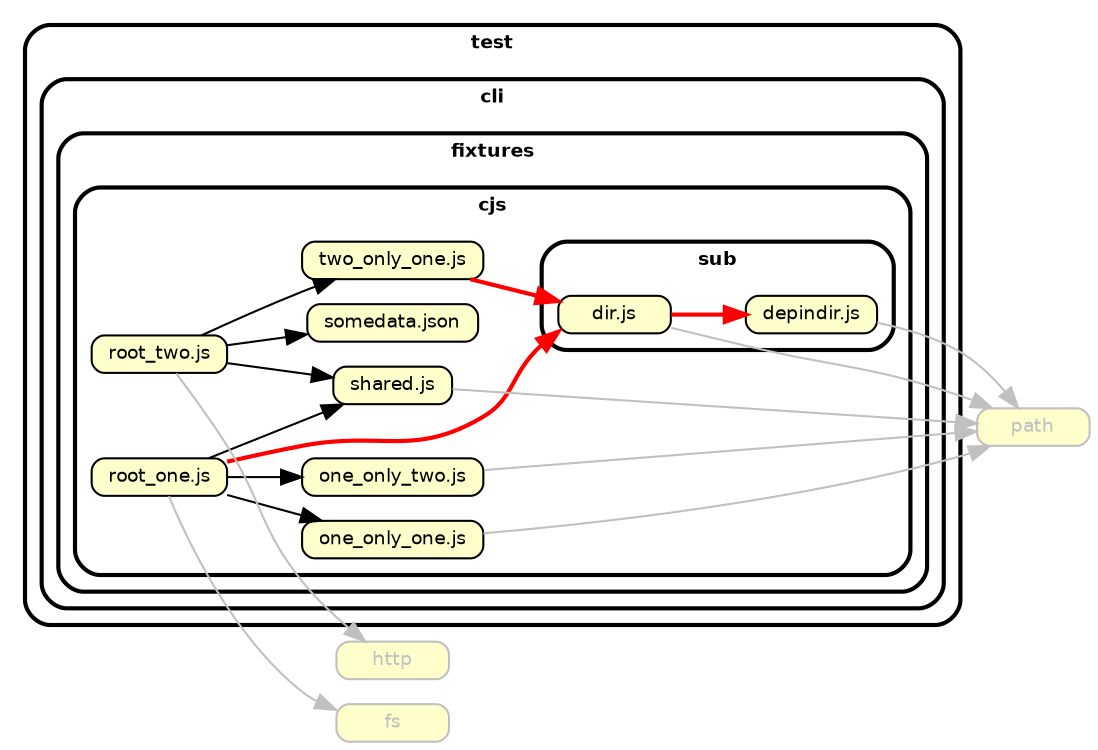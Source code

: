 digraph "dependency-cruiser output"{
    ordering=out
    rankdir=LR
    splines=true
    overlap=false
    nodesep=0.16
    fontname="Helvetica-bold"
    fontsize="9"
    style="rounded,bold"
    compound=true
    node [shape=box style="rounded, filled" fillcolor="#ffffcc" height=0.2 fontname=Helvetica fontsize=9]
    edge [color=black arrowhead=normal fontname="Helvetica" fontsize="9"]

    "fs" [color="grey" fontcolor="grey"]
    "http" [color="grey" fontcolor="grey"]
    "path" [color="grey" fontcolor="grey"]
    subgraph "cluster_/test" {label="test" subgraph "cluster_/test/cli" {label="cli" subgraph "cluster_/test/cli/fixtures" {label="fixtures" subgraph "cluster_/test/cli/fixtures/cjs" {label="cjs" "test/cli/fixtures/cjs/one_only_one.js" [label="one_only_one.js" URL="test/cli/fixtures/cjs/one_only_one.js"] } } } }
    subgraph "cluster_/test" {label="test" subgraph "cluster_/test/cli" {label="cli" subgraph "cluster_/test/cli/fixtures" {label="fixtures" subgraph "cluster_/test/cli/fixtures/cjs" {label="cjs" "test/cli/fixtures/cjs/one_only_two.js" [label="one_only_two.js" URL="test/cli/fixtures/cjs/one_only_two.js"] } } } }
    subgraph "cluster_/test" {label="test" subgraph "cluster_/test/cli" {label="cli" subgraph "cluster_/test/cli/fixtures" {label="fixtures" subgraph "cluster_/test/cli/fixtures/cjs" {label="cjs" "test/cli/fixtures/cjs/root_one.js" [label="root_one.js" URL="test/cli/fixtures/cjs/root_one.js"] } } } }
    subgraph "cluster_/test" {label="test" subgraph "cluster_/test/cli" {label="cli" subgraph "cluster_/test/cli/fixtures" {label="fixtures" subgraph "cluster_/test/cli/fixtures/cjs" {label="cjs" "test/cli/fixtures/cjs/root_two.js" [label="root_two.js" URL="test/cli/fixtures/cjs/root_two.js"] } } } }
    subgraph "cluster_/test" {label="test" subgraph "cluster_/test/cli" {label="cli" subgraph "cluster_/test/cli/fixtures" {label="fixtures" subgraph "cluster_/test/cli/fixtures/cjs" {label="cjs" "test/cli/fixtures/cjs/shared.js" [label="shared.js" URL="test/cli/fixtures/cjs/shared.js"] } } } }
    subgraph "cluster_/test" {label="test" subgraph "cluster_/test/cli" {label="cli" subgraph "cluster_/test/cli/fixtures" {label="fixtures" subgraph "cluster_/test/cli/fixtures/cjs" {label="cjs" "test/cli/fixtures/cjs/somedata.json" [label="somedata.json" URL="test/cli/fixtures/cjs/somedata.json"] } } } }
    subgraph "cluster_/test" {label="test" subgraph "cluster_/test/cli" {label="cli" subgraph "cluster_/test/cli/fixtures" {label="fixtures" subgraph "cluster_/test/cli/fixtures/cjs" {label="cjs" subgraph "cluster_/test/cli/fixtures/cjs/sub" {label="sub" "test/cli/fixtures/cjs/sub/depindir.js" [label="depindir.js" URL="test/cli/fixtures/cjs/sub/depindir.js"] } } } } }
    subgraph "cluster_/test" {label="test" subgraph "cluster_/test/cli" {label="cli" subgraph "cluster_/test/cli/fixtures" {label="fixtures" subgraph "cluster_/test/cli/fixtures/cjs" {label="cjs" subgraph "cluster_/test/cli/fixtures/cjs/sub" {label="sub" "test/cli/fixtures/cjs/sub/dir.js" [label="dir.js" URL="test/cli/fixtures/cjs/sub/dir.js"] } } } } }
    subgraph "cluster_/test" {label="test" subgraph "cluster_/test/cli" {label="cli" subgraph "cluster_/test/cli/fixtures" {label="fixtures" subgraph "cluster_/test/cli/fixtures/cjs" {label="cjs" "test/cli/fixtures/cjs/two_only_one.js" [label="two_only_one.js" URL="test/cli/fixtures/cjs/two_only_one.js"] } } } }

    "test/cli/fixtures/cjs/one_only_one.js" -> "path" [color="grey"]
    "test/cli/fixtures/cjs/one_only_two.js" -> "path" [color="grey"]
    "test/cli/fixtures/cjs/root_one.js" -> "test/cli/fixtures/cjs/one_only_one.js"
    "test/cli/fixtures/cjs/root_one.js" -> "test/cli/fixtures/cjs/one_only_two.js"
    "test/cli/fixtures/cjs/root_one.js" -> "test/cli/fixtures/cjs/shared.js"
    "test/cli/fixtures/cjs/root_one.js" -> "test/cli/fixtures/cjs/sub/dir.js" [color="red" penwidth=2.0 tooltip="sub-not-allowed"]
    "test/cli/fixtures/cjs/root_one.js" -> "fs" [color="grey"]
    "test/cli/fixtures/cjs/root_two.js" -> "test/cli/fixtures/cjs/shared.js"
    "test/cli/fixtures/cjs/root_two.js" -> "test/cli/fixtures/cjs/somedata.json"
    "test/cli/fixtures/cjs/root_two.js" -> "test/cli/fixtures/cjs/two_only_one.js"
    "test/cli/fixtures/cjs/root_two.js" -> "http" [color="grey"]
    "test/cli/fixtures/cjs/shared.js" -> "path" [color="grey"]
    "test/cli/fixtures/cjs/sub/depindir.js" -> "path" [color="grey"]
    "test/cli/fixtures/cjs/sub/dir.js" -> "test/cli/fixtures/cjs/sub/depindir.js" [color="red" penwidth=2.0 tooltip="sub-not-allowed"]
    "test/cli/fixtures/cjs/sub/dir.js" -> "path" [color="grey"]
    "test/cli/fixtures/cjs/two_only_one.js" -> "test/cli/fixtures/cjs/sub/dir.js" [color="red" penwidth=2.0 tooltip="sub-not-allowed"]
}
